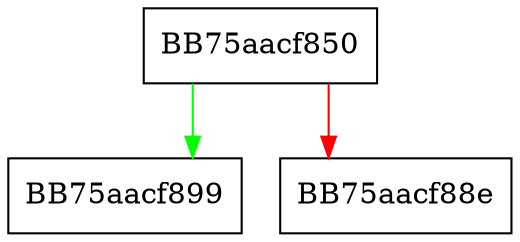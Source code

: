 digraph flush {
  node [shape="box"];
  graph [splines=ortho];
  BB75aacf850 -> BB75aacf899 [color="green"];
  BB75aacf850 -> BB75aacf88e [color="red"];
}